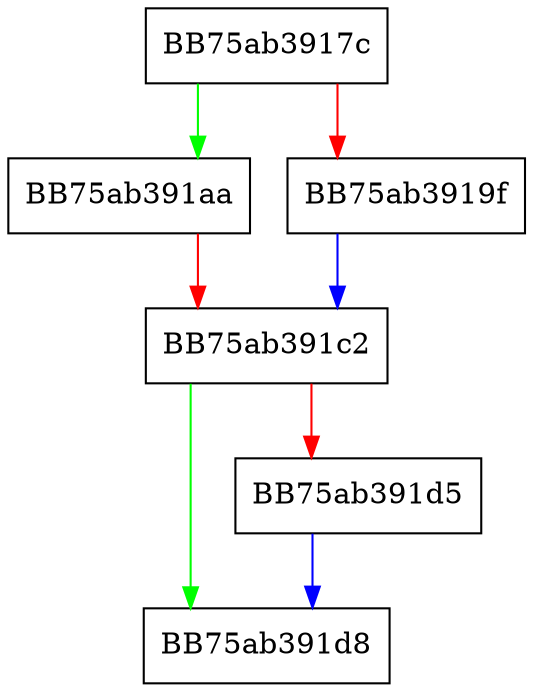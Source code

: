 digraph IPv6AddrToString {
  node [shape="box"];
  graph [splines=ortho];
  BB75ab3917c -> BB75ab391aa [color="green"];
  BB75ab3917c -> BB75ab3919f [color="red"];
  BB75ab3919f -> BB75ab391c2 [color="blue"];
  BB75ab391aa -> BB75ab391c2 [color="red"];
  BB75ab391c2 -> BB75ab391d8 [color="green"];
  BB75ab391c2 -> BB75ab391d5 [color="red"];
  BB75ab391d5 -> BB75ab391d8 [color="blue"];
}